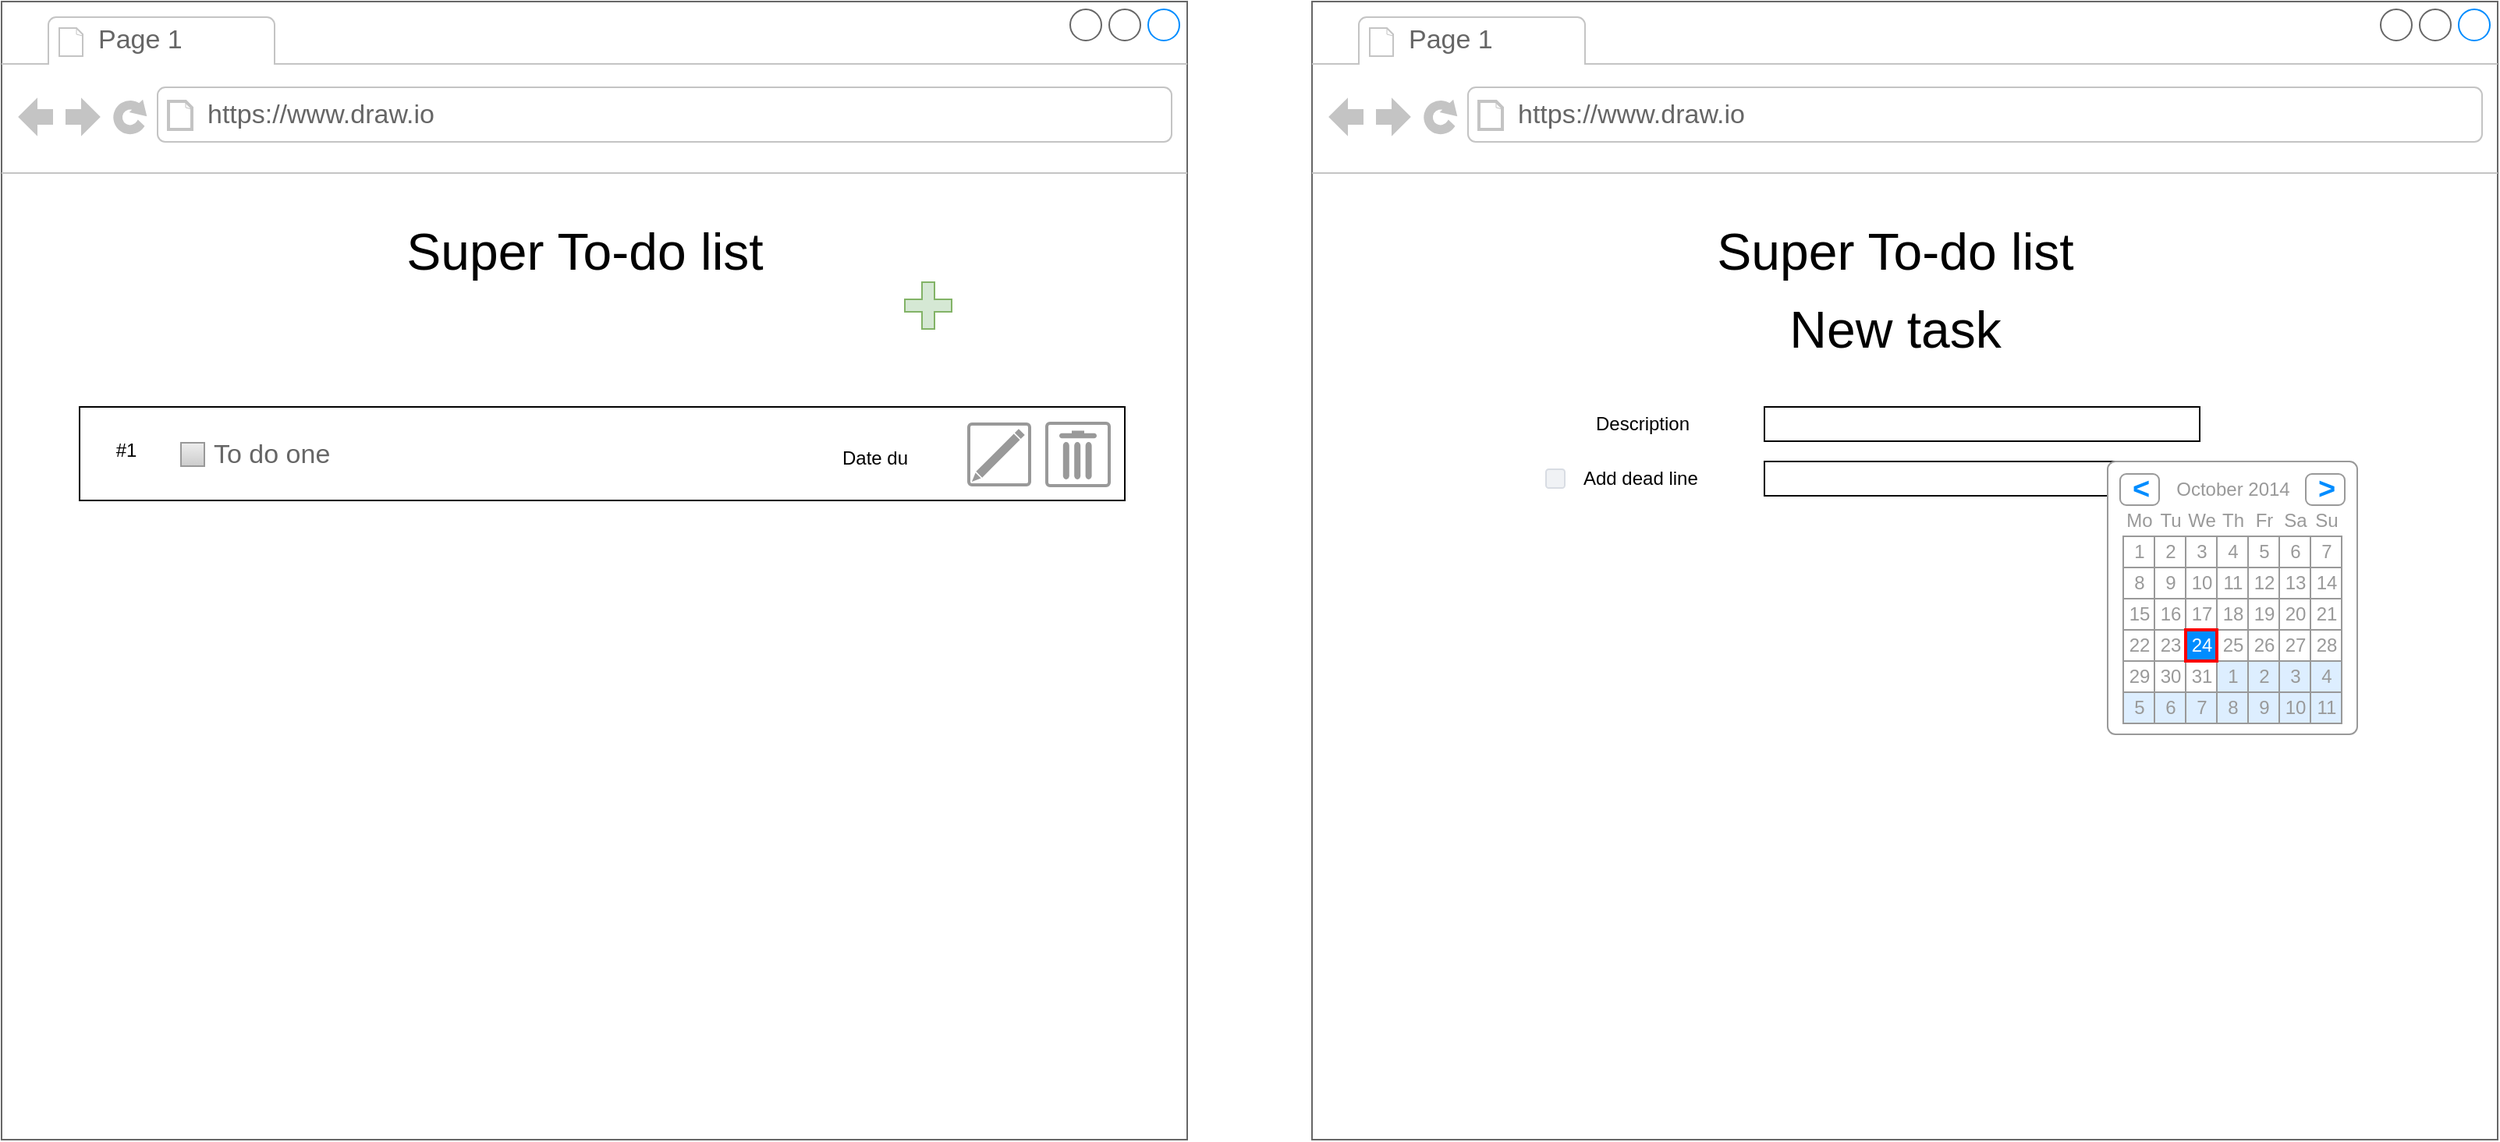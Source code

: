 <mxfile version="12.9.13" type="device"><diagram id="lsYD-7HRotuIC9RIFzF3" name="Page-1"><mxGraphModel dx="1102" dy="552" grid="1" gridSize="10" guides="1" tooltips="1" connect="1" arrows="1" fold="1" page="1" pageScale="1" pageWidth="827" pageHeight="1169" math="0" shadow="0"><root><mxCell id="0"/><mxCell id="1" parent="0"/><mxCell id="YD1bdeSrGnm58It8PnsA-1" value="" style="strokeWidth=1;shadow=0;dashed=0;align=center;html=1;shape=mxgraph.mockup.containers.browserWindow;rSize=0;strokeColor=#666666;strokeColor2=#008cff;strokeColor3=#c4c4c4;mainText=,;recursiveResize=0;" parent="1" vertex="1"><mxGeometry x="40" y="90" width="760" height="730" as="geometry"/></mxCell><mxCell id="YD1bdeSrGnm58It8PnsA-2" value="Page 1" style="strokeWidth=1;shadow=0;dashed=0;align=center;html=1;shape=mxgraph.mockup.containers.anchor;fontSize=17;fontColor=#666666;align=left;" parent="YD1bdeSrGnm58It8PnsA-1" vertex="1"><mxGeometry x="60" y="12" width="110" height="26" as="geometry"/></mxCell><mxCell id="YD1bdeSrGnm58It8PnsA-3" value="https://www.draw.io" style="strokeWidth=1;shadow=0;dashed=0;align=center;html=1;shape=mxgraph.mockup.containers.anchor;rSize=0;fontSize=17;fontColor=#666666;align=left;" parent="YD1bdeSrGnm58It8PnsA-1" vertex="1"><mxGeometry x="130" y="60" width="250" height="26" as="geometry"/></mxCell><mxCell id="YD1bdeSrGnm58It8PnsA-4" value="&lt;font style=&quot;font-size: 33px&quot;&gt;Super To-do list&lt;/font&gt;" style="text;html=1;strokeColor=none;fillColor=none;align=center;verticalAlign=middle;whiteSpace=wrap;rounded=0;" parent="YD1bdeSrGnm58It8PnsA-1" vertex="1"><mxGeometry x="139" y="140" width="470" height="40" as="geometry"/></mxCell><mxCell id="YD1bdeSrGnm58It8PnsA-7" value="" style="shape=cross;whiteSpace=wrap;html=1;size=0.267;fillColor=#d5e8d4;strokeColor=#82b366;" parent="YD1bdeSrGnm58It8PnsA-1" vertex="1"><mxGeometry x="579" y="180" width="30" height="30" as="geometry"/></mxCell><mxCell id="YD1bdeSrGnm58It8PnsA-14" value="" style="rounded=0;whiteSpace=wrap;html=1;" parent="YD1bdeSrGnm58It8PnsA-1" vertex="1"><mxGeometry x="50" y="260" width="670" height="60" as="geometry"/></mxCell><mxCell id="YD1bdeSrGnm58It8PnsA-15" value="To do one" style="strokeWidth=1;shadow=0;dashed=0;align=center;html=1;shape=mxgraph.mockup.forms.rrect;rSize=0;fillColor=#eeeeee;strokeColor=#999999;gradientColor=#cccccc;align=left;spacingLeft=4;fontSize=17;fontColor=#666666;labelPosition=right;" parent="YD1bdeSrGnm58It8PnsA-1" vertex="1"><mxGeometry x="115" y="283" width="15" height="15" as="geometry"/></mxCell><mxCell id="YD1bdeSrGnm58It8PnsA-18" value="" style="strokeColor=#999999;verticalLabelPosition=bottom;shadow=0;dashed=0;verticalAlign=top;strokeWidth=2;html=1;shape=mxgraph.mockup.misc.trashcanIcon;" parent="YD1bdeSrGnm58It8PnsA-1" vertex="1"><mxGeometry x="670" y="270.5" width="40" height="40" as="geometry"/></mxCell><mxCell id="YD1bdeSrGnm58It8PnsA-19" value="" style="strokeColor=#999999;verticalLabelPosition=bottom;shadow=0;dashed=0;verticalAlign=top;strokeWidth=2;html=1;shape=mxgraph.mockup.misc.editIcon;" parent="YD1bdeSrGnm58It8PnsA-1" vertex="1"><mxGeometry x="620" y="271" width="39" height="39" as="geometry"/></mxCell><mxCell id="YD1bdeSrGnm58It8PnsA-22" value="#1" style="text;html=1;strokeColor=none;fillColor=none;align=center;verticalAlign=middle;whiteSpace=wrap;rounded=0;" parent="YD1bdeSrGnm58It8PnsA-1" vertex="1"><mxGeometry x="60" y="278" width="40" height="20" as="geometry"/></mxCell><mxCell id="YD1bdeSrGnm58It8PnsA-23" value="Date du" style="text;html=1;strokeColor=none;fillColor=none;align=center;verticalAlign=middle;whiteSpace=wrap;rounded=0;" parent="YD1bdeSrGnm58It8PnsA-1" vertex="1"><mxGeometry x="530" y="283" width="60" height="20" as="geometry"/></mxCell><mxCell id="QULViD6Q4D7xKAhyZpD8-1" value="" style="strokeWidth=1;shadow=0;dashed=0;align=left;html=1;shape=mxgraph.mockup.containers.browserWindow;rSize=0;strokeColor=#666666;strokeColor2=#008cff;strokeColor3=#c4c4c4;mainText=,;recursiveResize=0;" vertex="1" parent="1"><mxGeometry x="880" y="90" width="760" height="730" as="geometry"/></mxCell><mxCell id="QULViD6Q4D7xKAhyZpD8-2" value="Page 1" style="strokeWidth=1;shadow=0;dashed=0;align=center;html=1;shape=mxgraph.mockup.containers.anchor;fontSize=17;fontColor=#666666;align=left;" vertex="1" parent="QULViD6Q4D7xKAhyZpD8-1"><mxGeometry x="60" y="12" width="110" height="26" as="geometry"/></mxCell><mxCell id="QULViD6Q4D7xKAhyZpD8-3" value="https://www.draw.io" style="strokeWidth=1;shadow=0;dashed=0;align=center;html=1;shape=mxgraph.mockup.containers.anchor;rSize=0;fontSize=17;fontColor=#666666;align=left;" vertex="1" parent="QULViD6Q4D7xKAhyZpD8-1"><mxGeometry x="130" y="60" width="250" height="26" as="geometry"/></mxCell><mxCell id="QULViD6Q4D7xKAhyZpD8-4" value="&lt;font style=&quot;font-size: 33px&quot;&gt;Super To-do list&lt;/font&gt;" style="text;html=1;strokeColor=none;fillColor=none;align=center;verticalAlign=middle;whiteSpace=wrap;rounded=0;" vertex="1" parent="QULViD6Q4D7xKAhyZpD8-1"><mxGeometry x="139" y="140" width="470" height="40" as="geometry"/></mxCell><mxCell id="QULViD6Q4D7xKAhyZpD8-13" value="" style="rounded=0;whiteSpace=wrap;html=1;" vertex="1" parent="QULViD6Q4D7xKAhyZpD8-1"><mxGeometry x="290" y="260" width="279" height="22" as="geometry"/></mxCell><mxCell id="QULViD6Q4D7xKAhyZpD8-14" value="&lt;font style=&quot;font-size: 33px&quot;&gt;New task&lt;/font&gt;" style="text;html=1;strokeColor=none;fillColor=none;align=center;verticalAlign=middle;whiteSpace=wrap;rounded=0;" vertex="1" parent="QULViD6Q4D7xKAhyZpD8-1"><mxGeometry x="139" y="190" width="470" height="40" as="geometry"/></mxCell><mxCell id="QULViD6Q4D7xKAhyZpD8-15" value="Description" style="text;html=1;strokeColor=none;fillColor=none;align=left;verticalAlign=middle;whiteSpace=wrap;rounded=0;" vertex="1" parent="QULViD6Q4D7xKAhyZpD8-1"><mxGeometry x="180" y="261" width="90" height="20" as="geometry"/></mxCell><mxCell id="QULViD6Q4D7xKAhyZpD8-23" value="" style="rounded=0;whiteSpace=wrap;html=1;" vertex="1" parent="QULViD6Q4D7xKAhyZpD8-1"><mxGeometry x="290" y="295" width="279" height="22" as="geometry"/></mxCell><mxCell id="QULViD6Q4D7xKAhyZpD8-25" value="" style="strokeWidth=1;shadow=0;dashed=0;align=center;html=1;shape=mxgraph.mockup.forms.rrect;rSize=5;strokeColor=#999999;fillColor=#ffffff;" vertex="1" parent="QULViD6Q4D7xKAhyZpD8-1"><mxGeometry x="510" y="295" width="160" height="175" as="geometry"/></mxCell><mxCell id="QULViD6Q4D7xKAhyZpD8-26" value="October 2014" style="strokeWidth=1;shadow=0;dashed=0;align=center;html=1;shape=mxgraph.mockup.forms.anchor;fontColor=#999999;" vertex="1" parent="QULViD6Q4D7xKAhyZpD8-25"><mxGeometry x="30" y="8" width="100" height="20" as="geometry"/></mxCell><mxCell id="QULViD6Q4D7xKAhyZpD8-27" value="&lt;" style="strokeWidth=1;shadow=0;dashed=0;align=center;html=1;shape=mxgraph.mockup.forms.rrect;rSize=4;strokeColor=#999999;fontColor=#008cff;fontSize=19;fontStyle=1;" vertex="1" parent="QULViD6Q4D7xKAhyZpD8-25"><mxGeometry x="8" y="8" width="25" height="20" as="geometry"/></mxCell><mxCell id="QULViD6Q4D7xKAhyZpD8-28" value="&gt;" style="strokeWidth=1;shadow=0;dashed=0;align=center;html=1;shape=mxgraph.mockup.forms.rrect;rSize=4;strokeColor=#999999;fontColor=#008cff;fontSize=19;fontStyle=1;" vertex="1" parent="QULViD6Q4D7xKAhyZpD8-25"><mxGeometry x="127" y="8" width="25" height="20" as="geometry"/></mxCell><mxCell id="QULViD6Q4D7xKAhyZpD8-29" value="Mo" style="strokeWidth=1;shadow=0;dashed=0;align=center;html=1;shape=mxgraph.mockup.forms.anchor;fontColor=#999999;" vertex="1" parent="QULViD6Q4D7xKAhyZpD8-25"><mxGeometry x="10" y="28" width="20" height="20" as="geometry"/></mxCell><mxCell id="QULViD6Q4D7xKAhyZpD8-30" value="Tu" style="strokeWidth=1;shadow=0;dashed=0;align=center;html=1;shape=mxgraph.mockup.forms.anchor;fontColor=#999999;" vertex="1" parent="QULViD6Q4D7xKAhyZpD8-25"><mxGeometry x="30" y="28" width="20" height="20" as="geometry"/></mxCell><mxCell id="QULViD6Q4D7xKAhyZpD8-31" value="We" style="strokeWidth=1;shadow=0;dashed=0;align=center;html=1;shape=mxgraph.mockup.forms.anchor;fontColor=#999999;" vertex="1" parent="QULViD6Q4D7xKAhyZpD8-25"><mxGeometry x="50" y="28" width="20" height="20" as="geometry"/></mxCell><mxCell id="QULViD6Q4D7xKAhyZpD8-32" value="Th" style="strokeWidth=1;shadow=0;dashed=0;align=center;html=1;shape=mxgraph.mockup.forms.anchor;fontColor=#999999;" vertex="1" parent="QULViD6Q4D7xKAhyZpD8-25"><mxGeometry x="70" y="28" width="20" height="20" as="geometry"/></mxCell><mxCell id="QULViD6Q4D7xKAhyZpD8-33" value="Fr" style="strokeWidth=1;shadow=0;dashed=0;align=center;html=1;shape=mxgraph.mockup.forms.anchor;fontColor=#999999;" vertex="1" parent="QULViD6Q4D7xKAhyZpD8-25"><mxGeometry x="90" y="28" width="20" height="20" as="geometry"/></mxCell><mxCell id="QULViD6Q4D7xKAhyZpD8-34" value="Sa" style="strokeWidth=1;shadow=0;dashed=0;align=center;html=1;shape=mxgraph.mockup.forms.anchor;fontColor=#999999;" vertex="1" parent="QULViD6Q4D7xKAhyZpD8-25"><mxGeometry x="110" y="28" width="20" height="20" as="geometry"/></mxCell><mxCell id="QULViD6Q4D7xKAhyZpD8-35" value="Su" style="strokeWidth=1;shadow=0;dashed=0;align=center;html=1;shape=mxgraph.mockup.forms.anchor;fontColor=#999999;" vertex="1" parent="QULViD6Q4D7xKAhyZpD8-25"><mxGeometry x="130" y="28" width="20" height="20" as="geometry"/></mxCell><mxCell id="QULViD6Q4D7xKAhyZpD8-36" value="1" style="strokeWidth=1;shadow=0;dashed=0;align=center;html=1;shape=mxgraph.mockup.forms.rrect;rSize=0;strokeColor=#999999;fontColor=#999999;" vertex="1" parent="QULViD6Q4D7xKAhyZpD8-25"><mxGeometry x="10" y="48" width="20" height="20" as="geometry"/></mxCell><mxCell id="QULViD6Q4D7xKAhyZpD8-37" value="2" style="strokeWidth=1;shadow=0;dashed=0;align=center;html=1;shape=mxgraph.mockup.forms.rrect;rSize=0;strokeColor=#999999;fontColor=#999999;" vertex="1" parent="QULViD6Q4D7xKAhyZpD8-25"><mxGeometry x="30" y="48" width="20" height="20" as="geometry"/></mxCell><mxCell id="QULViD6Q4D7xKAhyZpD8-38" value="3" style="strokeWidth=1;shadow=0;dashed=0;align=center;html=1;shape=mxgraph.mockup.forms.rrect;rSize=0;strokeColor=#999999;fontColor=#999999;" vertex="1" parent="QULViD6Q4D7xKAhyZpD8-25"><mxGeometry x="50" y="48" width="20" height="20" as="geometry"/></mxCell><mxCell id="QULViD6Q4D7xKAhyZpD8-39" value="4" style="strokeWidth=1;shadow=0;dashed=0;align=center;html=1;shape=mxgraph.mockup.forms.rrect;rSize=0;strokeColor=#999999;fontColor=#999999;" vertex="1" parent="QULViD6Q4D7xKAhyZpD8-25"><mxGeometry x="70" y="48" width="20" height="20" as="geometry"/></mxCell><mxCell id="QULViD6Q4D7xKAhyZpD8-40" value="5" style="strokeWidth=1;shadow=0;dashed=0;align=center;html=1;shape=mxgraph.mockup.forms.rrect;rSize=0;strokeColor=#999999;fontColor=#999999;" vertex="1" parent="QULViD6Q4D7xKAhyZpD8-25"><mxGeometry x="90" y="48" width="20" height="20" as="geometry"/></mxCell><mxCell id="QULViD6Q4D7xKAhyZpD8-41" value="6" style="strokeWidth=1;shadow=0;dashed=0;align=center;html=1;shape=mxgraph.mockup.forms.rrect;rSize=0;strokeColor=#999999;fontColor=#999999;" vertex="1" parent="QULViD6Q4D7xKAhyZpD8-25"><mxGeometry x="110" y="48" width="20" height="20" as="geometry"/></mxCell><mxCell id="QULViD6Q4D7xKAhyZpD8-42" value="7" style="strokeWidth=1;shadow=0;dashed=0;align=center;html=1;shape=mxgraph.mockup.forms.rrect;rSize=0;strokeColor=#999999;fontColor=#999999;" vertex="1" parent="QULViD6Q4D7xKAhyZpD8-25"><mxGeometry x="130" y="48" width="20" height="20" as="geometry"/></mxCell><mxCell id="QULViD6Q4D7xKAhyZpD8-43" value="8" style="strokeWidth=1;shadow=0;dashed=0;align=center;html=1;shape=mxgraph.mockup.forms.rrect;rSize=0;strokeColor=#999999;fontColor=#999999;" vertex="1" parent="QULViD6Q4D7xKAhyZpD8-25"><mxGeometry x="10" y="68" width="20" height="20" as="geometry"/></mxCell><mxCell id="QULViD6Q4D7xKAhyZpD8-44" value="9" style="strokeWidth=1;shadow=0;dashed=0;align=center;html=1;shape=mxgraph.mockup.forms.rrect;rSize=0;strokeColor=#999999;fontColor=#999999;" vertex="1" parent="QULViD6Q4D7xKAhyZpD8-25"><mxGeometry x="30" y="68" width="20" height="20" as="geometry"/></mxCell><mxCell id="QULViD6Q4D7xKAhyZpD8-45" value="10" style="strokeWidth=1;shadow=0;dashed=0;align=center;html=1;shape=mxgraph.mockup.forms.rrect;rSize=0;strokeColor=#999999;fontColor=#999999;" vertex="1" parent="QULViD6Q4D7xKAhyZpD8-25"><mxGeometry x="50" y="68" width="20" height="20" as="geometry"/></mxCell><mxCell id="QULViD6Q4D7xKAhyZpD8-46" value="11" style="strokeWidth=1;shadow=0;dashed=0;align=center;html=1;shape=mxgraph.mockup.forms.rrect;rSize=0;strokeColor=#999999;fontColor=#999999;" vertex="1" parent="QULViD6Q4D7xKAhyZpD8-25"><mxGeometry x="70" y="68" width="20" height="20" as="geometry"/></mxCell><mxCell id="QULViD6Q4D7xKAhyZpD8-47" value="12" style="strokeWidth=1;shadow=0;dashed=0;align=center;html=1;shape=mxgraph.mockup.forms.rrect;rSize=0;strokeColor=#999999;fontColor=#999999;" vertex="1" parent="QULViD6Q4D7xKAhyZpD8-25"><mxGeometry x="90" y="68" width="20" height="20" as="geometry"/></mxCell><mxCell id="QULViD6Q4D7xKAhyZpD8-48" value="13" style="strokeWidth=1;shadow=0;dashed=0;align=center;html=1;shape=mxgraph.mockup.forms.rrect;rSize=0;strokeColor=#999999;fontColor=#999999;" vertex="1" parent="QULViD6Q4D7xKAhyZpD8-25"><mxGeometry x="110" y="68" width="20" height="20" as="geometry"/></mxCell><mxCell id="QULViD6Q4D7xKAhyZpD8-49" value="14" style="strokeWidth=1;shadow=0;dashed=0;align=center;html=1;shape=mxgraph.mockup.forms.rrect;rSize=0;strokeColor=#999999;fontColor=#999999;" vertex="1" parent="QULViD6Q4D7xKAhyZpD8-25"><mxGeometry x="130" y="68" width="20" height="20" as="geometry"/></mxCell><mxCell id="QULViD6Q4D7xKAhyZpD8-50" value="15" style="strokeWidth=1;shadow=0;dashed=0;align=center;html=1;shape=mxgraph.mockup.forms.rrect;rSize=0;strokeColor=#999999;fontColor=#999999;" vertex="1" parent="QULViD6Q4D7xKAhyZpD8-25"><mxGeometry x="10" y="88" width="20" height="20" as="geometry"/></mxCell><mxCell id="QULViD6Q4D7xKAhyZpD8-51" value="16" style="strokeWidth=1;shadow=0;dashed=0;align=center;html=1;shape=mxgraph.mockup.forms.rrect;rSize=0;strokeColor=#999999;fontColor=#999999;" vertex="1" parent="QULViD6Q4D7xKAhyZpD8-25"><mxGeometry x="30" y="88" width="20" height="20" as="geometry"/></mxCell><mxCell id="QULViD6Q4D7xKAhyZpD8-52" value="17" style="strokeWidth=1;shadow=0;dashed=0;align=center;html=1;shape=mxgraph.mockup.forms.rrect;rSize=0;strokeColor=#999999;fontColor=#999999;" vertex="1" parent="QULViD6Q4D7xKAhyZpD8-25"><mxGeometry x="50" y="88" width="20" height="20" as="geometry"/></mxCell><mxCell id="QULViD6Q4D7xKAhyZpD8-53" value="18" style="strokeWidth=1;shadow=0;dashed=0;align=center;html=1;shape=mxgraph.mockup.forms.rrect;rSize=0;strokeColor=#999999;fontColor=#999999;" vertex="1" parent="QULViD6Q4D7xKAhyZpD8-25"><mxGeometry x="70" y="88" width="20" height="20" as="geometry"/></mxCell><mxCell id="QULViD6Q4D7xKAhyZpD8-54" value="19" style="strokeWidth=1;shadow=0;dashed=0;align=center;html=1;shape=mxgraph.mockup.forms.rrect;rSize=0;strokeColor=#999999;fontColor=#999999;" vertex="1" parent="QULViD6Q4D7xKAhyZpD8-25"><mxGeometry x="90" y="88" width="20" height="20" as="geometry"/></mxCell><mxCell id="QULViD6Q4D7xKAhyZpD8-55" value="20" style="strokeWidth=1;shadow=0;dashed=0;align=center;html=1;shape=mxgraph.mockup.forms.rrect;rSize=0;strokeColor=#999999;fontColor=#999999;" vertex="1" parent="QULViD6Q4D7xKAhyZpD8-25"><mxGeometry x="110" y="88" width="20" height="20" as="geometry"/></mxCell><mxCell id="QULViD6Q4D7xKAhyZpD8-56" value="21" style="strokeWidth=1;shadow=0;dashed=0;align=center;html=1;shape=mxgraph.mockup.forms.rrect;rSize=0;strokeColor=#999999;fontColor=#999999;" vertex="1" parent="QULViD6Q4D7xKAhyZpD8-25"><mxGeometry x="130" y="88" width="20" height="20" as="geometry"/></mxCell><mxCell id="QULViD6Q4D7xKAhyZpD8-57" value="22" style="strokeWidth=1;shadow=0;dashed=0;align=center;html=1;shape=mxgraph.mockup.forms.rrect;rSize=0;strokeColor=#999999;fontColor=#999999;" vertex="1" parent="QULViD6Q4D7xKAhyZpD8-25"><mxGeometry x="10" y="108" width="20" height="20" as="geometry"/></mxCell><mxCell id="QULViD6Q4D7xKAhyZpD8-58" value="23" style="strokeWidth=1;shadow=0;dashed=0;align=center;html=1;shape=mxgraph.mockup.forms.rrect;rSize=0;strokeColor=#999999;fontColor=#999999;" vertex="1" parent="QULViD6Q4D7xKAhyZpD8-25"><mxGeometry x="30" y="108" width="20" height="20" as="geometry"/></mxCell><mxCell id="QULViD6Q4D7xKAhyZpD8-59" value="25" style="strokeWidth=1;shadow=0;dashed=0;align=center;html=1;shape=mxgraph.mockup.forms.rrect;rSize=0;strokeColor=#999999;fontColor=#999999;" vertex="1" parent="QULViD6Q4D7xKAhyZpD8-25"><mxGeometry x="70" y="108" width="20" height="20" as="geometry"/></mxCell><mxCell id="QULViD6Q4D7xKAhyZpD8-60" value="26" style="strokeWidth=1;shadow=0;dashed=0;align=center;html=1;shape=mxgraph.mockup.forms.rrect;rSize=0;strokeColor=#999999;fontColor=#999999;" vertex="1" parent="QULViD6Q4D7xKAhyZpD8-25"><mxGeometry x="90" y="108" width="20" height="20" as="geometry"/></mxCell><mxCell id="QULViD6Q4D7xKAhyZpD8-61" value="27" style="strokeWidth=1;shadow=0;dashed=0;align=center;html=1;shape=mxgraph.mockup.forms.rrect;rSize=0;strokeColor=#999999;fontColor=#999999;" vertex="1" parent="QULViD6Q4D7xKAhyZpD8-25"><mxGeometry x="110" y="108" width="20" height="20" as="geometry"/></mxCell><mxCell id="QULViD6Q4D7xKAhyZpD8-62" value="28" style="strokeWidth=1;shadow=0;dashed=0;align=center;html=1;shape=mxgraph.mockup.forms.rrect;rSize=0;strokeColor=#999999;fontColor=#999999;" vertex="1" parent="QULViD6Q4D7xKAhyZpD8-25"><mxGeometry x="130" y="108" width="20" height="20" as="geometry"/></mxCell><mxCell id="QULViD6Q4D7xKAhyZpD8-63" value="29" style="strokeWidth=1;shadow=0;dashed=0;align=center;html=1;shape=mxgraph.mockup.forms.rrect;rSize=0;strokeColor=#999999;fontColor=#999999;" vertex="1" parent="QULViD6Q4D7xKAhyZpD8-25"><mxGeometry x="10" y="128" width="20" height="20" as="geometry"/></mxCell><mxCell id="QULViD6Q4D7xKAhyZpD8-64" value="30" style="strokeWidth=1;shadow=0;dashed=0;align=center;html=1;shape=mxgraph.mockup.forms.rrect;rSize=0;strokeColor=#999999;fontColor=#999999;" vertex="1" parent="QULViD6Q4D7xKAhyZpD8-25"><mxGeometry x="30" y="128" width="20" height="20" as="geometry"/></mxCell><mxCell id="QULViD6Q4D7xKAhyZpD8-65" value="31" style="strokeWidth=1;shadow=0;dashed=0;align=center;html=1;shape=mxgraph.mockup.forms.rrect;rSize=0;strokeColor=#999999;fontColor=#999999;" vertex="1" parent="QULViD6Q4D7xKAhyZpD8-25"><mxGeometry x="50" y="128" width="20" height="20" as="geometry"/></mxCell><mxCell id="QULViD6Q4D7xKAhyZpD8-66" value="1" style="strokeWidth=1;shadow=0;dashed=0;align=center;html=1;shape=mxgraph.mockup.forms.rrect;rSize=0;strokeColor=#999999;fontColor=#999999;fillColor=#ddeeff;" vertex="1" parent="QULViD6Q4D7xKAhyZpD8-25"><mxGeometry x="70" y="128" width="20" height="20" as="geometry"/></mxCell><mxCell id="QULViD6Q4D7xKAhyZpD8-67" value="2" style="strokeWidth=1;shadow=0;dashed=0;align=center;html=1;shape=mxgraph.mockup.forms.rrect;rSize=0;strokeColor=#999999;fontColor=#999999;fillColor=#ddeeff;" vertex="1" parent="QULViD6Q4D7xKAhyZpD8-25"><mxGeometry x="90" y="128" width="20" height="20" as="geometry"/></mxCell><mxCell id="QULViD6Q4D7xKAhyZpD8-68" value="3" style="strokeWidth=1;shadow=0;dashed=0;align=center;html=1;shape=mxgraph.mockup.forms.rrect;rSize=0;strokeColor=#999999;fontColor=#999999;fillColor=#ddeeff;" vertex="1" parent="QULViD6Q4D7xKAhyZpD8-25"><mxGeometry x="110" y="128" width="20" height="20" as="geometry"/></mxCell><mxCell id="QULViD6Q4D7xKAhyZpD8-69" value="4" style="strokeWidth=1;shadow=0;dashed=0;align=center;html=1;shape=mxgraph.mockup.forms.rrect;rSize=0;strokeColor=#999999;fontColor=#999999;fillColor=#ddeeff;" vertex="1" parent="QULViD6Q4D7xKAhyZpD8-25"><mxGeometry x="130" y="128" width="20" height="20" as="geometry"/></mxCell><mxCell id="QULViD6Q4D7xKAhyZpD8-70" value="5" style="strokeWidth=1;shadow=0;dashed=0;align=center;html=1;shape=mxgraph.mockup.forms.rrect;rSize=0;strokeColor=#999999;fontColor=#999999;fillColor=#ddeeff;" vertex="1" parent="QULViD6Q4D7xKAhyZpD8-25"><mxGeometry x="10" y="148" width="20" height="20" as="geometry"/></mxCell><mxCell id="QULViD6Q4D7xKAhyZpD8-71" value="6" style="strokeWidth=1;shadow=0;dashed=0;align=center;html=1;shape=mxgraph.mockup.forms.rrect;rSize=0;strokeColor=#999999;fontColor=#999999;fillColor=#ddeeff;" vertex="1" parent="QULViD6Q4D7xKAhyZpD8-25"><mxGeometry x="30" y="148" width="20" height="20" as="geometry"/></mxCell><mxCell id="QULViD6Q4D7xKAhyZpD8-72" value="7" style="strokeWidth=1;shadow=0;dashed=0;align=center;html=1;shape=mxgraph.mockup.forms.rrect;rSize=0;strokeColor=#999999;fontColor=#999999;fillColor=#ddeeff;" vertex="1" parent="QULViD6Q4D7xKAhyZpD8-25"><mxGeometry x="50" y="148" width="20" height="20" as="geometry"/></mxCell><mxCell id="QULViD6Q4D7xKAhyZpD8-73" value="8" style="strokeWidth=1;shadow=0;dashed=0;align=center;html=1;shape=mxgraph.mockup.forms.rrect;rSize=0;strokeColor=#999999;fontColor=#999999;fillColor=#ddeeff;" vertex="1" parent="QULViD6Q4D7xKAhyZpD8-25"><mxGeometry x="70" y="148" width="20" height="20" as="geometry"/></mxCell><mxCell id="QULViD6Q4D7xKAhyZpD8-74" value="9" style="strokeWidth=1;shadow=0;dashed=0;align=center;html=1;shape=mxgraph.mockup.forms.rrect;rSize=0;strokeColor=#999999;fontColor=#999999;fillColor=#ddeeff;" vertex="1" parent="QULViD6Q4D7xKAhyZpD8-25"><mxGeometry x="90" y="148" width="20" height="20" as="geometry"/></mxCell><mxCell id="QULViD6Q4D7xKAhyZpD8-75" value="10" style="strokeWidth=1;shadow=0;dashed=0;align=center;html=1;shape=mxgraph.mockup.forms.rrect;rSize=0;strokeColor=#999999;fontColor=#999999;fillColor=#ddeeff;" vertex="1" parent="QULViD6Q4D7xKAhyZpD8-25"><mxGeometry x="110" y="148" width="20" height="20" as="geometry"/></mxCell><mxCell id="QULViD6Q4D7xKAhyZpD8-76" value="11" style="strokeWidth=1;shadow=0;dashed=0;align=center;html=1;shape=mxgraph.mockup.forms.rrect;rSize=0;strokeColor=#999999;fontColor=#999999;fillColor=#ddeeff;" vertex="1" parent="QULViD6Q4D7xKAhyZpD8-25"><mxGeometry x="130" y="148" width="20" height="20" as="geometry"/></mxCell><mxCell id="QULViD6Q4D7xKAhyZpD8-77" value="24" style="strokeWidth=1;shadow=0;dashed=0;align=center;html=1;shape=mxgraph.mockup.forms.rrect;rSize=0;strokeColor=#ff0000;fontColor=#ffffff;strokeWidth=2;fillColor=#008cff;" vertex="1" parent="QULViD6Q4D7xKAhyZpD8-25"><mxGeometry x="50" y="108" width="20" height="20" as="geometry"/></mxCell><mxCell id="QULViD6Q4D7xKAhyZpD8-78" value="Add dead line" style="rounded=1;fillColor=#F0F2F5;strokeColor=#D8DCE3;align=left;verticalAlign=middle;fontStyle=0;fontSize=12;labelPosition=right;verticalLabelPosition=middle;spacingLeft=10;html=1;shadow=0;dashed=0" vertex="1" parent="QULViD6Q4D7xKAhyZpD8-1"><mxGeometry x="150" y="300" width="12" height="12" as="geometry"/></mxCell></root></mxGraphModel></diagram></mxfile>